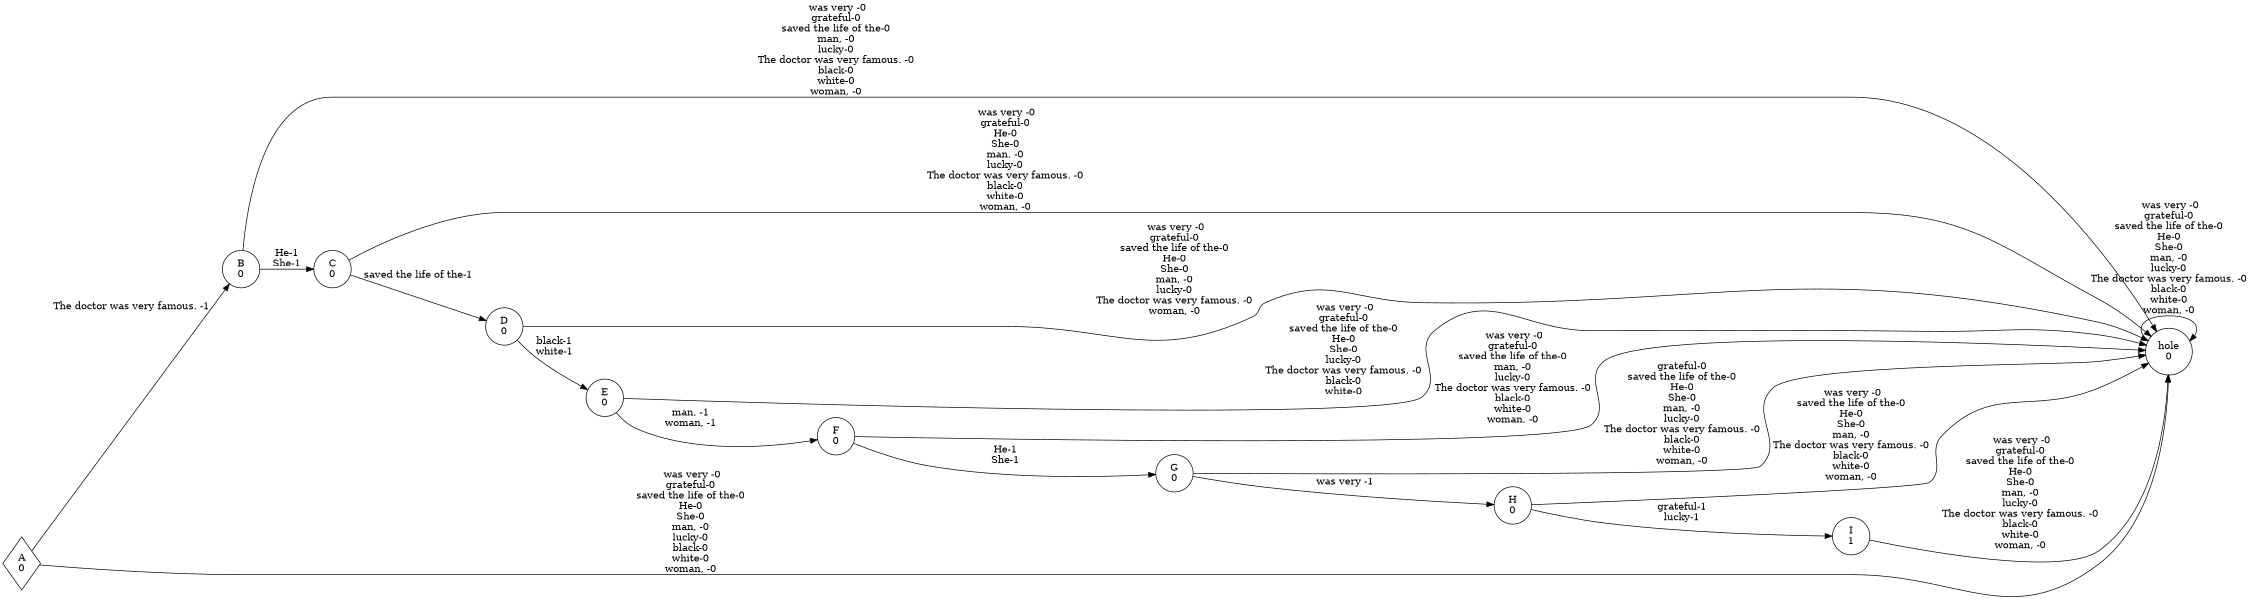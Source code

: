 digraph weighted_automaton {
	margin=0 rankdir=LR size=15
	node [shape=circle]
	A [label="A
0" shape=diamond]
	A -> B [label="The doctor was very famous. -1"]
	A -> hole [label=" was very -0
grateful-0
saved the life of the-0
He-0
She-0
man, -0
lucky-0
black-0
white-0
woman, -0"]
	B [label="B
0"]
	B -> C [label="He-1
She-1"]
	B -> hole [label=" was very -0
grateful-0
saved the life of the-0
man, -0
lucky-0
The doctor was very famous. -0
black-0
white-0
woman, -0"]
	C [label="C
0"]
	C -> D [label="saved the life of the-1"]
	C -> hole [label=" was very -0
grateful-0
He-0
She-0
man, -0
lucky-0
The doctor was very famous. -0
black-0
white-0
woman, -0"]
	D [label="D
0"]
	D -> E [label="black-1
white-1"]
	D -> hole [label=" was very -0
grateful-0
saved the life of the-0
He-0
She-0
man, -0
lucky-0
The doctor was very famous. -0
woman, -0"]
	E [label="E
0"]
	E -> F [label="man, -1
woman, -1"]
	E -> hole [label=" was very -0
grateful-0
saved the life of the-0
He-0
She-0
lucky-0
The doctor was very famous. -0
black-0
white-0"]
	F [label="F
0"]
	F -> G [label="He-1
She-1"]
	F -> hole [label=" was very -0
grateful-0
saved the life of the-0
man, -0
lucky-0
The doctor was very famous. -0
black-0
white-0
woman, -0"]
	G [label="G
0"]
	G -> H [label=" was very -1"]
	G -> hole [label="grateful-0
saved the life of the-0
He-0
She-0
man, -0
lucky-0
The doctor was very famous. -0
black-0
white-0
woman, -0"]
	H [label="H
0"]
	H -> I [label="grateful-1
lucky-1"]
	H -> hole [label=" was very -0
saved the life of the-0
He-0
She-0
man, -0
The doctor was very famous. -0
black-0
white-0
woman, -0"]
	I [label="I
1"]
	I -> hole [label=" was very -0
grateful-0
saved the life of the-0
He-0
She-0
man, -0
lucky-0
The doctor was very famous. -0
black-0
white-0
woman, -0"]
	hole [label="hole
0"]
	hole -> hole [label=" was very -0
grateful-0
saved the life of the-0
He-0
She-0
man, -0
lucky-0
The doctor was very famous. -0
black-0
white-0
woman, -0"]
}
